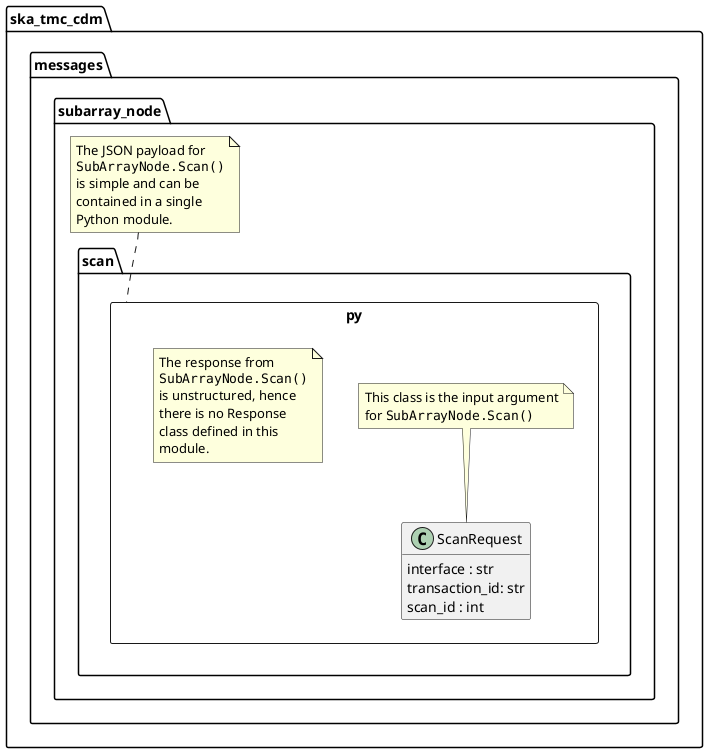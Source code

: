 @startuml
hide empty members

package ska_tmc_cdm.messages.subarray_node {
	package scan.py <<Rectangle>> {
		class ScanRequest {
			interface : str
			transaction_id: str
            scan_id : int
	  	}
		note top of ScanRequest
			This class is the input argument
			for ""SubArrayNode.Scan()""
		end note

		note as N1
			The response from
			""SubArrayNode.Scan()""
			is unstructured, hence
			there is no Response
			class defined in this
			module.
		end note

	}
	note top of scan.py
		The JSON payload for
		""SubArrayNode.Scan()""
		is simple and can be
		contained in a single
		Python module.
	end note
}

@enduml
